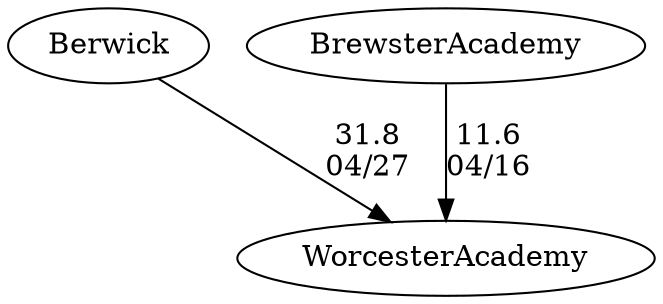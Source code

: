 digraph boys2foursWorcesterAcademy {WorcesterAcademy [URL="boys2foursWorcesterAcademyWorcesterAcademy.html"];Berwick [URL="boys2foursWorcesterAcademyBerwick.html"];BrewsterAcademy [URL="boys2foursWorcesterAcademyBrewsterAcademy.html"];Berwick -> WorcesterAcademy[label="31.8
04/27", weight="69", tooltip="NEIRA Boys Fours, Worcester Academy vs. Berwick Academy, Derryfield, Bancroft			
Distance: 1500 meters Conditions: Strong cross/tailwind throughout races.
None", URL="https://www.row2k.com/results/resultspage.cfm?UID=1808367AD98242D8BD57C6BB7F9BC019&cat=1", random="random"]; 
BrewsterAcademy -> WorcesterAcademy[label="11.6
04/16", weight="89", tooltip="NEIRA Boys & Girls Fours,'Worcester Academy' and 'Brewster Academy'			
Distance: 1500m Conditions: Windy conditions. Stayed pretty much the same throughout all races. Slight crosswind coming across from the Worcester side to the Shrewsbury side of the lake. Comments: The results for the Boys Sixth Boat are for Mixed Novice 8+'s that both Worcester Academy and Brewster Academy raced.
None", URL="https://www.row2k.com/results/resultspage.cfm?UID=89B923A079203B9788590BB072E28088&cat=5", random="random"]}